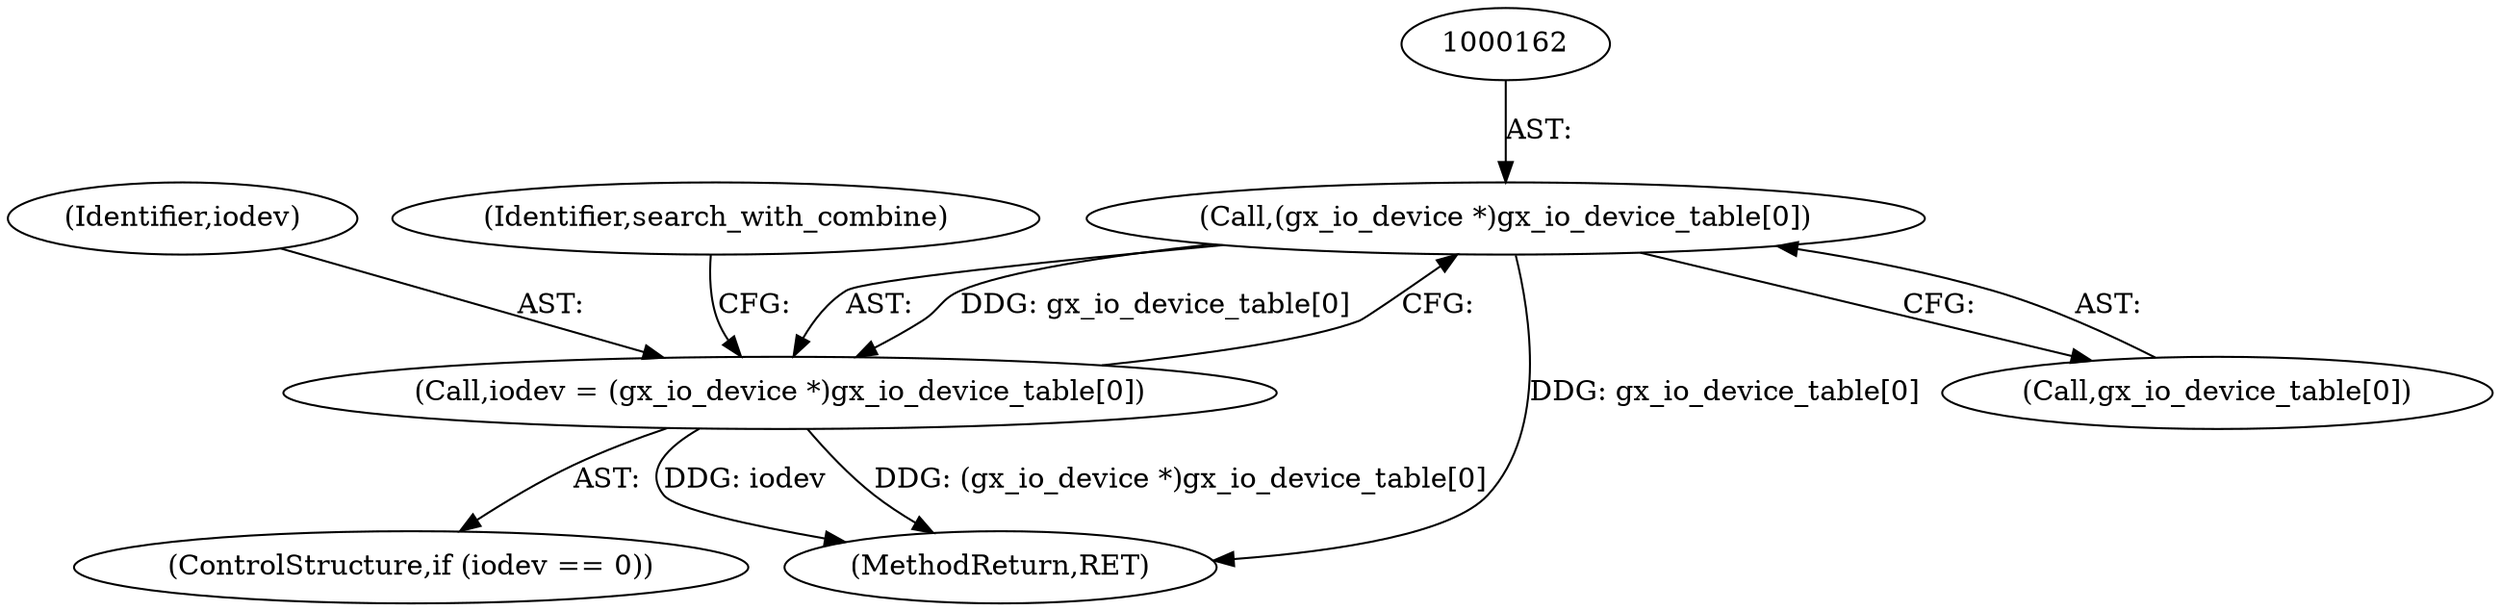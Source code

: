 digraph "0_ghostscript_8abd22010eb4db0fb1b10e430d5f5d83e015ef70@array" {
"1000161" [label="(Call,(gx_io_device *)gx_io_device_table[0])"];
"1000159" [label="(Call,iodev = (gx_io_device *)gx_io_device_table[0])"];
"1000155" [label="(ControlStructure,if (iodev == 0))"];
"1000160" [label="(Identifier,iodev)"];
"1000161" [label="(Call,(gx_io_device *)gx_io_device_table[0])"];
"1000169" [label="(MethodReturn,RET)"];
"1000159" [label="(Call,iodev = (gx_io_device *)gx_io_device_table[0])"];
"1000167" [label="(Identifier,search_with_combine)"];
"1000163" [label="(Call,gx_io_device_table[0])"];
"1000161" -> "1000159"  [label="AST: "];
"1000161" -> "1000163"  [label="CFG: "];
"1000162" -> "1000161"  [label="AST: "];
"1000163" -> "1000161"  [label="AST: "];
"1000159" -> "1000161"  [label="CFG: "];
"1000161" -> "1000169"  [label="DDG: gx_io_device_table[0]"];
"1000161" -> "1000159"  [label="DDG: gx_io_device_table[0]"];
"1000159" -> "1000155"  [label="AST: "];
"1000160" -> "1000159"  [label="AST: "];
"1000167" -> "1000159"  [label="CFG: "];
"1000159" -> "1000169"  [label="DDG: iodev"];
"1000159" -> "1000169"  [label="DDG: (gx_io_device *)gx_io_device_table[0]"];
}
